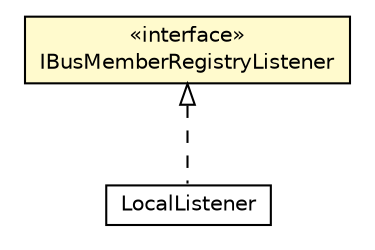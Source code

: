 #!/usr/local/bin/dot
#
# Class diagram 
# Generated by UMLGraph version R5_6-24-gf6e263 (http://www.umlgraph.org/)
#

digraph G {
	edge [fontname="Helvetica",fontsize=10,labelfontname="Helvetica",labelfontsize=10];
	node [fontname="Helvetica",fontsize=10,shape=plaintext];
	nodesep=0.25;
	ranksep=0.5;
	// org.universAAL.middleware.tracker.IBusMemberRegistryListener
	c207099 [label=<<table title="org.universAAL.middleware.tracker.IBusMemberRegistryListener" border="0" cellborder="1" cellspacing="0" cellpadding="2" port="p" bgcolor="lemonChiffon" href="./IBusMemberRegistryListener.html">
		<tr><td><table border="0" cellspacing="0" cellpadding="1">
<tr><td align="center" balign="center"> &#171;interface&#187; </td></tr>
<tr><td align="center" balign="center"> IBusMemberRegistryListener </td></tr>
		</table></td></tr>
		</table>>, URL="./IBusMemberRegistryListener.html", fontname="Helvetica", fontcolor="black", fontsize=10.0];
	// org.universAAL.middleware.managers.distributedmw.impl.BusMemberListenerHandler.LocalListener
	c207133 [label=<<table title="org.universAAL.middleware.managers.distributedmw.impl.BusMemberListenerHandler.LocalListener" border="0" cellborder="1" cellspacing="0" cellpadding="2" port="p" href="../managers/distributedmw/impl/BusMemberListenerHandler.LocalListener.html">
		<tr><td><table border="0" cellspacing="0" cellpadding="1">
<tr><td align="center" balign="center"> LocalListener </td></tr>
		</table></td></tr>
		</table>>, URL="../managers/distributedmw/impl/BusMemberListenerHandler.LocalListener.html", fontname="Helvetica", fontcolor="black", fontsize=10.0];
	//org.universAAL.middleware.managers.distributedmw.impl.BusMemberListenerHandler.LocalListener implements org.universAAL.middleware.tracker.IBusMemberRegistryListener
	c207099:p -> c207133:p [dir=back,arrowtail=empty,style=dashed];
}

